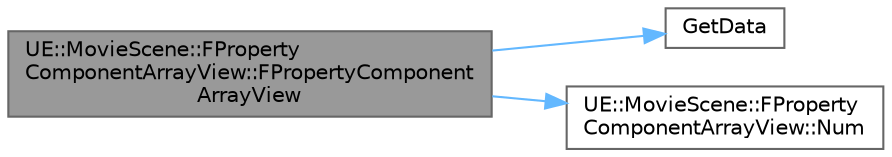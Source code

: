 digraph "UE::MovieScene::FPropertyComponentArrayView::FPropertyComponentArrayView"
{
 // INTERACTIVE_SVG=YES
 // LATEX_PDF_SIZE
  bgcolor="transparent";
  edge [fontname=Helvetica,fontsize=10,labelfontname=Helvetica,labelfontsize=10];
  node [fontname=Helvetica,fontsize=10,shape=box,height=0.2,width=0.4];
  rankdir="LR";
  Node1 [id="Node000001",label="UE::MovieScene::FProperty\lComponentArrayView::FPropertyComponent\lArrayView",height=0.2,width=0.4,color="gray40", fillcolor="grey60", style="filled", fontcolor="black",tooltip="Construction from an array."];
  Node1 -> Node2 [id="edge1_Node000001_Node000002",color="steelblue1",style="solid",tooltip=" "];
  Node2 [id="Node000002",label="GetData",height=0.2,width=0.4,color="grey40", fillcolor="white", style="filled",URL="$d3/ddf/StringConv_8h.html#a4111b73e6a9d7101173e7223118962f3",tooltip=" "];
  Node1 -> Node3 [id="edge2_Node000001_Node000003",color="steelblue1",style="solid",tooltip=" "];
  Node3 [id="Node000003",label="UE::MovieScene::FProperty\lComponentArrayView::Num",height=0.2,width=0.4,color="grey40", fillcolor="white", style="filled",URL="$d7/d33/structUE_1_1MovieScene_1_1FPropertyComponentArrayView.html#acc7236e2341fe053584b4da8b9eb401d",tooltip="Access the number of items in the array."];
}
